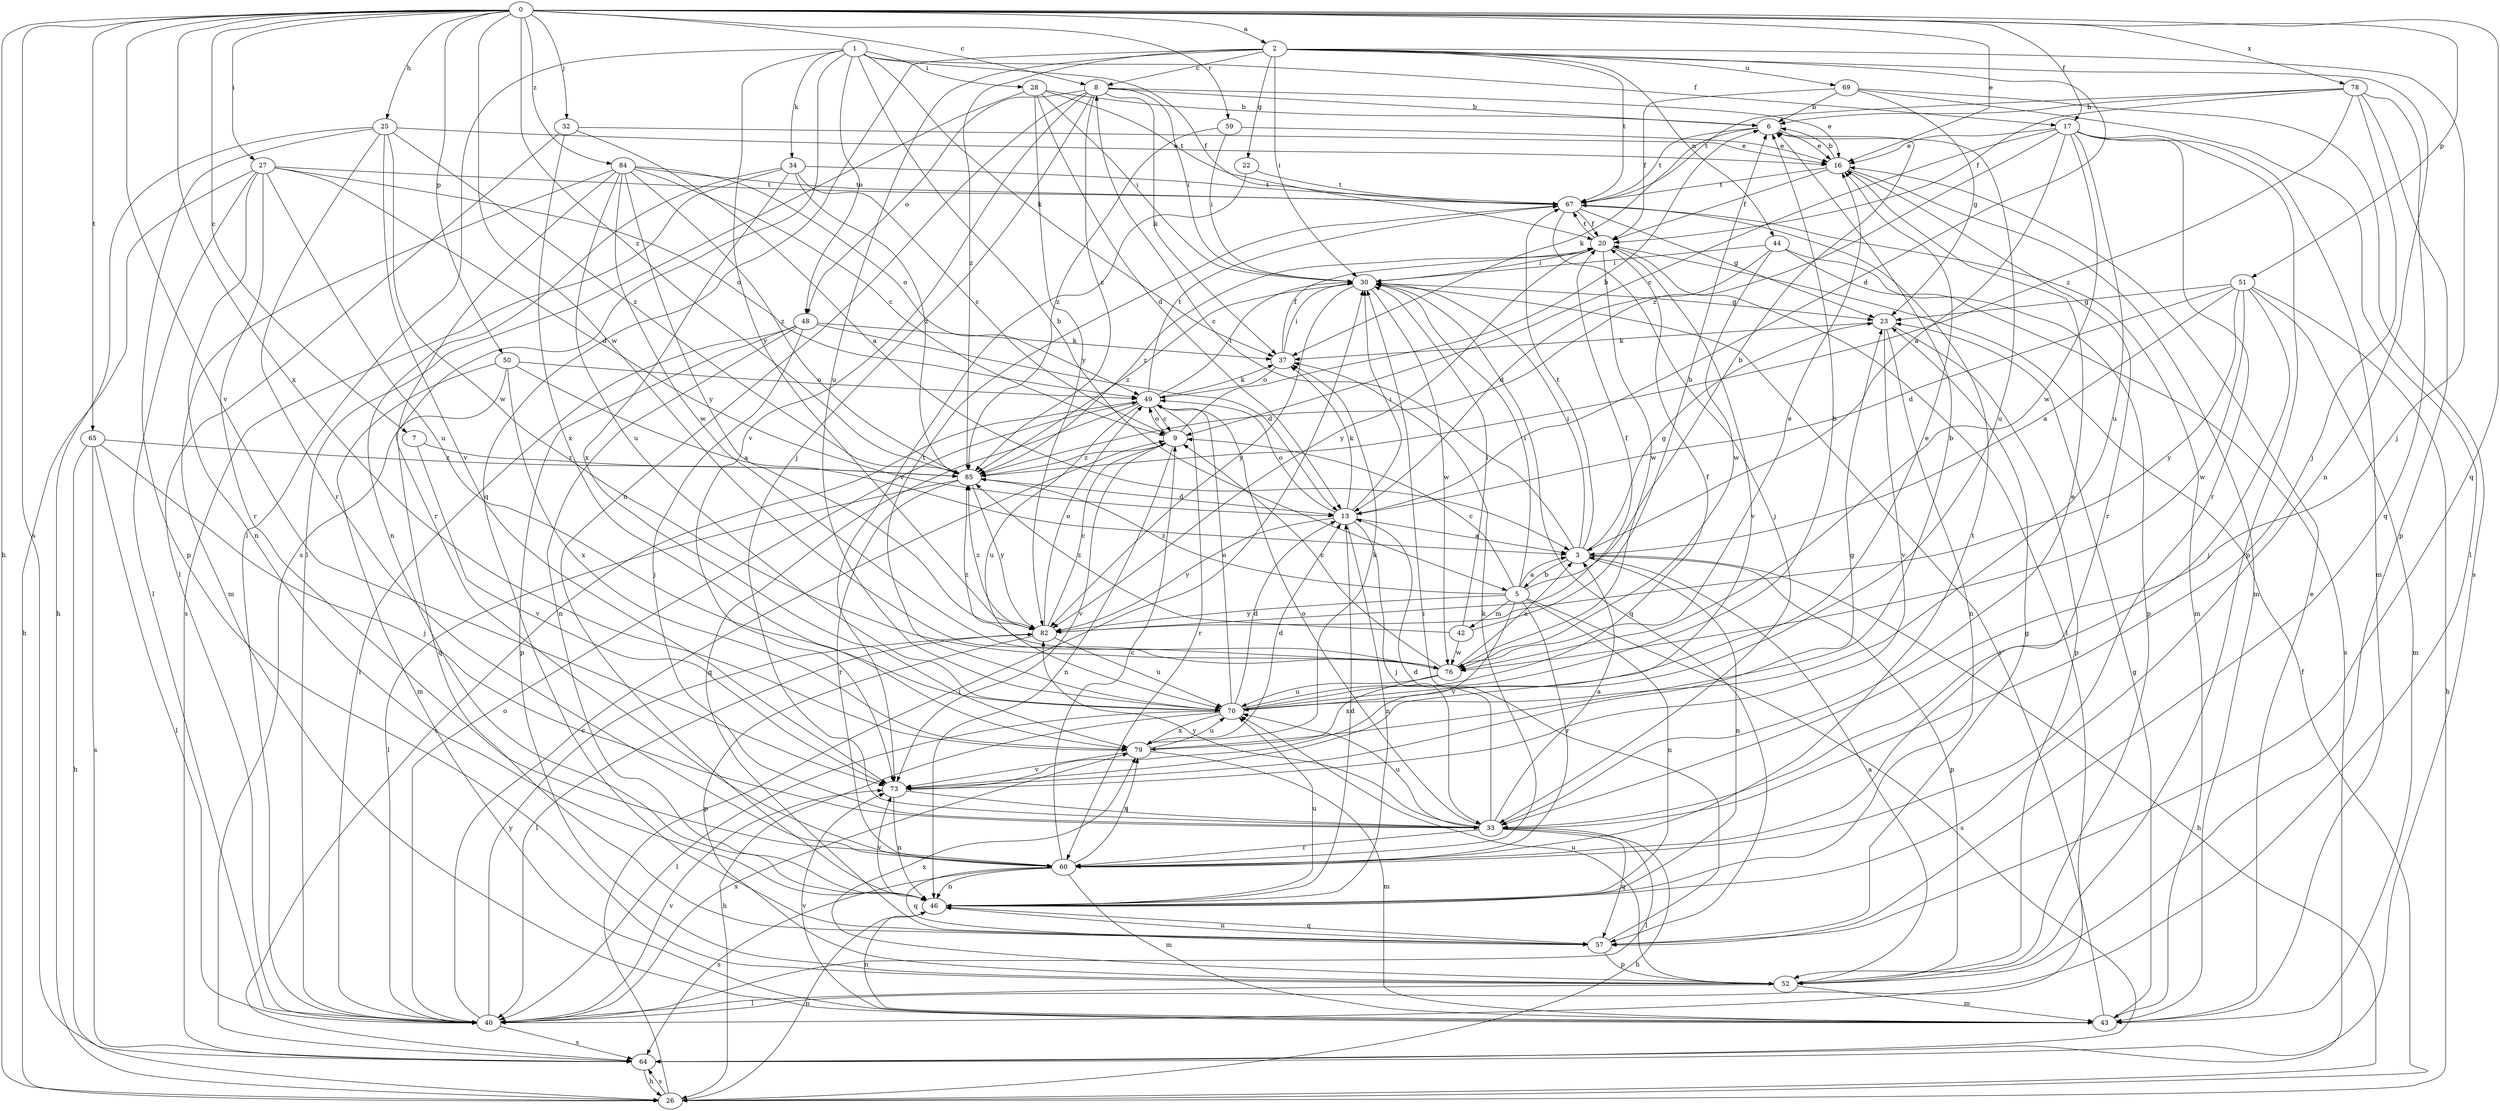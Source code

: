 strict digraph  {
0;
1;
2;
3;
5;
6;
7;
8;
9;
13;
16;
17;
20;
22;
23;
25;
26;
27;
28;
30;
32;
33;
34;
37;
40;
42;
43;
44;
46;
48;
49;
50;
51;
52;
57;
59;
60;
64;
65;
67;
69;
70;
73;
76;
78;
79;
82;
84;
85;
0 -> 2  [label=a];
0 -> 7  [label=c];
0 -> 8  [label=c];
0 -> 16  [label=e];
0 -> 17  [label=f];
0 -> 25  [label=h];
0 -> 26  [label=h];
0 -> 27  [label=i];
0 -> 32  [label=j];
0 -> 50  [label=p];
0 -> 51  [label=p];
0 -> 57  [label=q];
0 -> 59  [label=r];
0 -> 64  [label=s];
0 -> 65  [label=t];
0 -> 73  [label=v];
0 -> 76  [label=w];
0 -> 78  [label=x];
0 -> 79  [label=x];
0 -> 84  [label=z];
0 -> 85  [label=z];
1 -> 5  [label=b];
1 -> 17  [label=f];
1 -> 20  [label=f];
1 -> 28  [label=i];
1 -> 34  [label=k];
1 -> 37  [label=k];
1 -> 40  [label=l];
1 -> 48  [label=o];
1 -> 64  [label=s];
1 -> 82  [label=y];
2 -> 8  [label=c];
2 -> 13  [label=d];
2 -> 22  [label=g];
2 -> 30  [label=i];
2 -> 33  [label=j];
2 -> 44  [label=n];
2 -> 46  [label=n];
2 -> 57  [label=q];
2 -> 67  [label=t];
2 -> 69  [label=u];
2 -> 70  [label=u];
2 -> 85  [label=z];
3 -> 5  [label=b];
3 -> 8  [label=c];
3 -> 23  [label=g];
3 -> 26  [label=h];
3 -> 30  [label=i];
3 -> 46  [label=n];
3 -> 52  [label=p];
3 -> 67  [label=t];
5 -> 3  [label=a];
5 -> 6  [label=b];
5 -> 9  [label=c];
5 -> 30  [label=i];
5 -> 42  [label=m];
5 -> 46  [label=n];
5 -> 60  [label=r];
5 -> 64  [label=s];
5 -> 73  [label=v];
5 -> 82  [label=y];
5 -> 85  [label=z];
6 -> 16  [label=e];
6 -> 37  [label=k];
6 -> 67  [label=t];
6 -> 70  [label=u];
7 -> 73  [label=v];
7 -> 85  [label=z];
8 -> 6  [label=b];
8 -> 16  [label=e];
8 -> 30  [label=i];
8 -> 33  [label=j];
8 -> 37  [label=k];
8 -> 46  [label=n];
8 -> 48  [label=o];
8 -> 73  [label=v];
8 -> 85  [label=z];
9 -> 6  [label=b];
9 -> 46  [label=n];
9 -> 49  [label=o];
9 -> 73  [label=v];
9 -> 85  [label=z];
13 -> 3  [label=a];
13 -> 30  [label=i];
13 -> 33  [label=j];
13 -> 37  [label=k];
13 -> 46  [label=n];
13 -> 49  [label=o];
13 -> 82  [label=y];
16 -> 6  [label=b];
16 -> 20  [label=f];
16 -> 43  [label=m];
16 -> 60  [label=r];
16 -> 67  [label=t];
17 -> 3  [label=a];
17 -> 9  [label=c];
17 -> 16  [label=e];
17 -> 43  [label=m];
17 -> 52  [label=p];
17 -> 60  [label=r];
17 -> 70  [label=u];
17 -> 76  [label=w];
17 -> 85  [label=z];
20 -> 30  [label=i];
20 -> 40  [label=l];
20 -> 67  [label=t];
20 -> 73  [label=v];
20 -> 76  [label=w];
20 -> 82  [label=y];
20 -> 85  [label=z];
22 -> 67  [label=t];
22 -> 73  [label=v];
23 -> 37  [label=k];
23 -> 46  [label=n];
23 -> 52  [label=p];
23 -> 73  [label=v];
25 -> 16  [label=e];
25 -> 26  [label=h];
25 -> 52  [label=p];
25 -> 60  [label=r];
25 -> 73  [label=v];
25 -> 76  [label=w];
25 -> 85  [label=z];
26 -> 20  [label=f];
26 -> 30  [label=i];
26 -> 46  [label=n];
26 -> 64  [label=s];
27 -> 13  [label=d];
27 -> 26  [label=h];
27 -> 40  [label=l];
27 -> 46  [label=n];
27 -> 49  [label=o];
27 -> 60  [label=r];
27 -> 67  [label=t];
27 -> 70  [label=u];
28 -> 6  [label=b];
28 -> 13  [label=d];
28 -> 30  [label=i];
28 -> 40  [label=l];
28 -> 67  [label=t];
28 -> 82  [label=y];
30 -> 23  [label=g];
30 -> 57  [label=q];
30 -> 76  [label=w];
30 -> 82  [label=y];
30 -> 85  [label=z];
32 -> 3  [label=a];
32 -> 16  [label=e];
32 -> 40  [label=l];
32 -> 79  [label=x];
33 -> 3  [label=a];
33 -> 13  [label=d];
33 -> 16  [label=e];
33 -> 26  [label=h];
33 -> 40  [label=l];
33 -> 49  [label=o];
33 -> 57  [label=q];
33 -> 60  [label=r];
33 -> 70  [label=u];
33 -> 82  [label=y];
34 -> 9  [label=c];
34 -> 46  [label=n];
34 -> 64  [label=s];
34 -> 67  [label=t];
34 -> 79  [label=x];
34 -> 85  [label=z];
37 -> 20  [label=f];
37 -> 30  [label=i];
37 -> 49  [label=o];
40 -> 9  [label=c];
40 -> 49  [label=o];
40 -> 64  [label=s];
40 -> 73  [label=v];
40 -> 79  [label=x];
40 -> 82  [label=y];
42 -> 6  [label=b];
42 -> 30  [label=i];
42 -> 76  [label=w];
42 -> 85  [label=z];
43 -> 16  [label=e];
43 -> 23  [label=g];
43 -> 30  [label=i];
43 -> 46  [label=n];
43 -> 73  [label=v];
44 -> 13  [label=d];
44 -> 30  [label=i];
44 -> 52  [label=p];
44 -> 64  [label=s];
44 -> 76  [label=w];
46 -> 13  [label=d];
46 -> 57  [label=q];
46 -> 70  [label=u];
46 -> 73  [label=v];
48 -> 13  [label=d];
48 -> 33  [label=j];
48 -> 37  [label=k];
48 -> 40  [label=l];
48 -> 46  [label=n];
48 -> 52  [label=p];
49 -> 9  [label=c];
49 -> 30  [label=i];
49 -> 37  [label=k];
49 -> 57  [label=q];
49 -> 60  [label=r];
49 -> 64  [label=s];
49 -> 67  [label=t];
49 -> 70  [label=u];
50 -> 3  [label=a];
50 -> 43  [label=m];
50 -> 49  [label=o];
50 -> 57  [label=q];
50 -> 79  [label=x];
51 -> 3  [label=a];
51 -> 13  [label=d];
51 -> 23  [label=g];
51 -> 26  [label=h];
51 -> 33  [label=j];
51 -> 43  [label=m];
51 -> 76  [label=w];
51 -> 82  [label=y];
52 -> 3  [label=a];
52 -> 40  [label=l];
52 -> 43  [label=m];
52 -> 70  [label=u];
52 -> 79  [label=x];
57 -> 23  [label=g];
57 -> 30  [label=i];
57 -> 46  [label=n];
57 -> 52  [label=p];
59 -> 16  [label=e];
59 -> 30  [label=i];
59 -> 85  [label=z];
60 -> 9  [label=c];
60 -> 37  [label=k];
60 -> 43  [label=m];
60 -> 46  [label=n];
60 -> 57  [label=q];
60 -> 64  [label=s];
60 -> 67  [label=t];
60 -> 79  [label=x];
64 -> 26  [label=h];
65 -> 26  [label=h];
65 -> 33  [label=j];
65 -> 40  [label=l];
65 -> 64  [label=s];
65 -> 85  [label=z];
67 -> 20  [label=f];
67 -> 23  [label=g];
67 -> 33  [label=j];
67 -> 43  [label=m];
69 -> 6  [label=b];
69 -> 20  [label=f];
69 -> 23  [label=g];
69 -> 40  [label=l];
69 -> 64  [label=s];
70 -> 6  [label=b];
70 -> 13  [label=d];
70 -> 16  [label=e];
70 -> 20  [label=f];
70 -> 26  [label=h];
70 -> 40  [label=l];
70 -> 49  [label=o];
70 -> 67  [label=t];
70 -> 79  [label=x];
73 -> 23  [label=g];
73 -> 33  [label=j];
73 -> 46  [label=n];
76 -> 3  [label=a];
76 -> 9  [label=c];
76 -> 16  [label=e];
76 -> 70  [label=u];
76 -> 79  [label=x];
76 -> 85  [label=z];
78 -> 6  [label=b];
78 -> 20  [label=f];
78 -> 33  [label=j];
78 -> 52  [label=p];
78 -> 57  [label=q];
78 -> 67  [label=t];
78 -> 85  [label=z];
79 -> 6  [label=b];
79 -> 13  [label=d];
79 -> 37  [label=k];
79 -> 43  [label=m];
79 -> 70  [label=u];
79 -> 73  [label=v];
82 -> 9  [label=c];
82 -> 20  [label=f];
82 -> 40  [label=l];
82 -> 49  [label=o];
82 -> 52  [label=p];
82 -> 70  [label=u];
82 -> 85  [label=z];
84 -> 9  [label=c];
84 -> 43  [label=m];
84 -> 49  [label=o];
84 -> 60  [label=r];
84 -> 67  [label=t];
84 -> 70  [label=u];
84 -> 76  [label=w];
84 -> 82  [label=y];
84 -> 85  [label=z];
85 -> 13  [label=d];
85 -> 40  [label=l];
85 -> 60  [label=r];
85 -> 82  [label=y];
}
